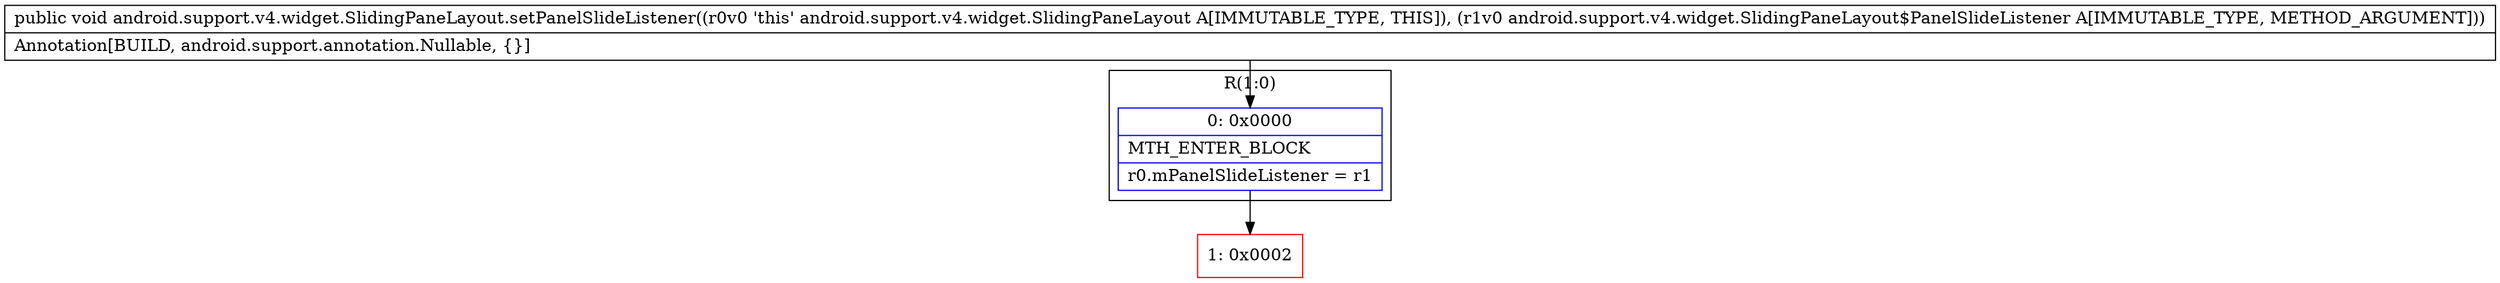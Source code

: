 digraph "CFG forandroid.support.v4.widget.SlidingPaneLayout.setPanelSlideListener(Landroid\/support\/v4\/widget\/SlidingPaneLayout$PanelSlideListener;)V" {
subgraph cluster_Region_455368457 {
label = "R(1:0)";
node [shape=record,color=blue];
Node_0 [shape=record,label="{0\:\ 0x0000|MTH_ENTER_BLOCK\l|r0.mPanelSlideListener = r1\l}"];
}
Node_1 [shape=record,color=red,label="{1\:\ 0x0002}"];
MethodNode[shape=record,label="{public void android.support.v4.widget.SlidingPaneLayout.setPanelSlideListener((r0v0 'this' android.support.v4.widget.SlidingPaneLayout A[IMMUTABLE_TYPE, THIS]), (r1v0 android.support.v4.widget.SlidingPaneLayout$PanelSlideListener A[IMMUTABLE_TYPE, METHOD_ARGUMENT]))  | Annotation[BUILD, android.support.annotation.Nullable, \{\}]\l}"];
MethodNode -> Node_0;
Node_0 -> Node_1;
}

